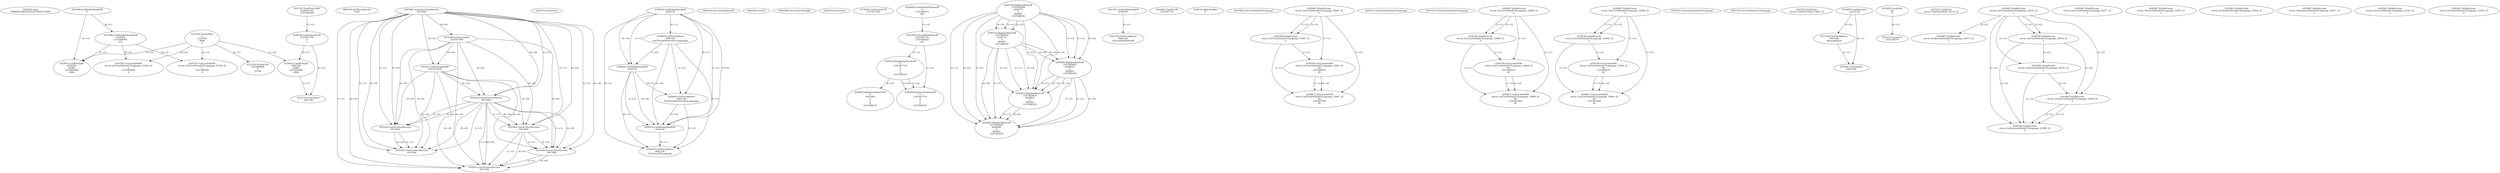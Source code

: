 // Global SCDG with merge call
digraph {
	0 [label="6850628.main
0008fdfc59d62544fccd754b827a3800"]
	1 [label="4254480.GetModuleHandleW
0"]
	2 [label="6844434.SetThreadLocale
1024"]
	3 [label="4243965.InitializeCriticalSection
6917004"]
	4 [label="4243979.GetVersion
"]
	5 [label="4244018.GetModuleHandleW
4244120"]
	6 [label="4244024.GetProcAddress
9441320
GetThreadPreferredUILanguages"]
	5 -> 6 [label="(0-->1)"]
	7 [label="4244044.GetModuleHandleW
4244120"]
	5 -> 7 [label="(1-->1)"]
	5 -> 7 [label="(0-->0)"]
	6 -> 7 [label="(1-->0)"]
	8 [label="4244050.GetProcAddress
9441320
SetThreadPreferredUILanguages"]
	5 -> 8 [label="(0-->1)"]
	6 -> 8 [label="(1-->1)"]
	7 -> 8 [label="(0-->1)"]
	9 [label="4244070.GetModuleHandleW
4244120"]
	5 -> 9 [label="(1-->1)"]
	7 -> 9 [label="(1-->1)"]
	5 -> 9 [label="(0-->0)"]
	6 -> 9 [label="(1-->0)"]
	7 -> 9 [label="(0-->0)"]
	8 -> 9 [label="(1-->0)"]
	10 [label="4244076.GetProcAddress
9441320
GetThreadUILanguage"]
	5 -> 10 [label="(0-->1)"]
	6 -> 10 [label="(1-->1)"]
	7 -> 10 [label="(0-->1)"]
	8 -> 10 [label="(1-->1)"]
	9 -> 10 [label="(0-->1)"]
	11 [label="4250188.GetSystemInfo
2147417660"]
	3 -> 11 [label="(0-->0)"]
	12 [label="6844540.GetCommandLineW
"]
	13 [label="4214413.GetStartupInfoW
2147417624"]
	3 -> 13 [label="(0-->0)"]
	11 -> 13 [label="(0-->0)"]
	14 [label="6844560.GetACP
"]
	15 [label="6844580.GetCurrentThreadId
"]
	16 [label="4250204.GetVersion
"]
	17 [label="4276690.GetVersionExW
2147417420"]
	18 [label="4243306.GetModuleFileNameW
4194304
2147408904
522"]
	1 -> 18 [label="(0-->1)"]
	19 [label="4248064.GetModuleFileNameW
0
2147408370
261"]
	20 [label="4215383.VirtualAlloc
0
1310704
4096
4"]
	21 [label="4246338.RegOpenKeyExW
2147483649
4246772
0
983065
2147408236"]
	22 [label="4246372.RegOpenKeyExW
2147483650
4246772
0
983065
2147408236"]
	21 -> 22 [label="(2-->2)"]
	21 -> 22 [label="(4-->4)"]
	21 -> 22 [label="(5-->5)"]
	23 [label="4246402.RegOpenKeyExW
2147483649
4246832
0
983065
2147408236"]
	21 -> 23 [label="(1-->1)"]
	21 -> 23 [label="(4-->4)"]
	22 -> 23 [label="(4-->4)"]
	21 -> 23 [label="(5-->5)"]
	22 -> 23 [label="(5-->5)"]
	24 [label="4246432.RegOpenKeyExW
2147483650
4246832
0
983065
2147408236"]
	22 -> 24 [label="(1-->1)"]
	23 -> 24 [label="(2-->2)"]
	21 -> 24 [label="(4-->4)"]
	22 -> 24 [label="(4-->4)"]
	23 -> 24 [label="(4-->4)"]
	21 -> 24 [label="(5-->5)"]
	22 -> 24 [label="(5-->5)"]
	23 -> 24 [label="(5-->5)"]
	25 [label="4246462.RegOpenKeyExW
2147483649
4246884
0
983065
2147408236"]
	21 -> 25 [label="(1-->1)"]
	23 -> 25 [label="(1-->1)"]
	21 -> 25 [label="(4-->4)"]
	22 -> 25 [label="(4-->4)"]
	23 -> 25 [label="(4-->4)"]
	24 -> 25 [label="(4-->4)"]
	21 -> 25 [label="(5-->5)"]
	22 -> 25 [label="(5-->5)"]
	23 -> 25 [label="(5-->5)"]
	24 -> 25 [label="(5-->5)"]
	26 [label="4245741.GetModuleHandleW
4246160"]
	27 [label="4245758.GetProcAddress
9441320
GetLongPathNameW"]
	26 -> 27 [label="(0-->1)"]
	28 [label="4245785.GetLongPathNameW
2147407710
2147406542
261"]
	19 -> 28 [label="(3-->3)"]
	29 [label="4245683.CharNextW
2147407716"]
	30 [label="4246556.RegQueryValueExW
0
2147407710
0
0
0
2147408232"]
	28 -> 30 [label="(1-->2)"]
	31 [label="4246599.RegQueryValueExW
0
2147407710
0
0
0
2147408232"]
	28 -> 31 [label="(1-->2)"]
	30 -> 31 [label="(2-->2)"]
	30 -> 31 [label="(6-->6)"]
	32 [label="4246722.RegCloseKey
0"]
	33 [label="4247883.GetUserDefaultUILanguage
"]
	34 [label="4245418.EnterCriticalSection
6917004"]
	3 -> 34 [label="(1-->1)"]
	3 -> 34 [label="(0-->0)"]
	11 -> 34 [label="(0-->0)"]
	13 -> 34 [label="(0-->0)"]
	35 [label="4245469.LeaveCriticalSection
6917004"]
	3 -> 35 [label="(1-->1)"]
	34 -> 35 [label="(1-->1)"]
	3 -> 35 [label="(0-->0)"]
	11 -> 35 [label="(0-->0)"]
	13 -> 35 [label="(0-->0)"]
	34 -> 35 [label="(0-->0)"]
	36 [label="4245487.IsValidLocale
retval_GetUserDefaultUILanguage_33067_32
2"]
	37 [label="4244766.IsValidLocale
retval_GetUserDefaultUILanguage_33067_32
2"]
	36 -> 37 [label="(1-->1)"]
	36 -> 37 [label="(2-->2)"]
	38 [label="4244794.GetLocaleInfoW
retval_GetUserDefaultUILanguage_33067_32
89
2147408070
85"]
	36 -> 38 [label="(1-->1)"]
	37 -> 38 [label="(1-->1)"]
	39 [label="4244811.GetLocaleInfoW
retval_GetUserDefaultUILanguage_33067_32
90
2147407900
85"]
	36 -> 39 [label="(1-->1)"]
	37 -> 39 [label="(1-->1)"]
	38 -> 39 [label="(1-->1)"]
	38 -> 39 [label="(4-->4)"]
	40 [label="4245525.GetSystemDefaultUILanguage
"]
	41 [label="4245552.GetSystemDefaultUILanguage
"]
	42 [label="4245487.IsValidLocale
retval_GetUserDefaultUILanguage_33068_32
2"]
	43 [label="4244766.IsValidLocale
retval_GetUserDefaultUILanguage_33068_32
2"]
	42 -> 43 [label="(1-->1)"]
	42 -> 43 [label="(2-->2)"]
	44 [label="4244794.GetLocaleInfoW
retval_GetUserDefaultUILanguage_33068_32
89
2147408070
85"]
	42 -> 44 [label="(1-->1)"]
	43 -> 44 [label="(1-->1)"]
	45 [label="4244811.GetLocaleInfoW
retval_GetUserDefaultUILanguage_33068_32
90
2147407900
85"]
	42 -> 45 [label="(1-->1)"]
	43 -> 45 [label="(1-->1)"]
	44 -> 45 [label="(1-->1)"]
	44 -> 45 [label="(4-->4)"]
	46 [label="4245487.IsValidLocale
retval_GetUserDefaultUILanguage_33069_32
2"]
	47 [label="4244766.IsValidLocale
retval_GetUserDefaultUILanguage_33069_32
2"]
	46 -> 47 [label="(1-->1)"]
	46 -> 47 [label="(2-->2)"]
	48 [label="4244794.GetLocaleInfoW
retval_GetUserDefaultUILanguage_33069_32
89
2147408070
85"]
	46 -> 48 [label="(1-->1)"]
	47 -> 48 [label="(1-->1)"]
	49 [label="4244811.GetLocaleInfoW
retval_GetUserDefaultUILanguage_33069_32
90
2147407900
85"]
	46 -> 49 [label="(1-->1)"]
	47 -> 49 [label="(1-->1)"]
	48 -> 49 [label="(1-->1)"]
	48 -> 49 [label="(4-->4)"]
	50 [label="4245454.LeaveCriticalSection
6917004"]
	3 -> 50 [label="(1-->1)"]
	34 -> 50 [label="(1-->1)"]
	3 -> 50 [label="(0-->0)"]
	11 -> 50 [label="(0-->0)"]
	13 -> 50 [label="(0-->0)"]
	34 -> 50 [label="(0-->0)"]
	51 [label="4247923.GetSystemDefaultUILanguage
"]
	52 [label="4247558.GetUserDefaultUILanguage
"]
	53 [label="4247567.GetLocaleInfoW
retval_GetUserDefaultUILanguage_33204_32
3
2147408268
4"]
	18 -> 53 [label="(0-->2)"]
	20 -> 53 [label="(4-->4)"]
	54 [label="4247247.FindFirstFileW
3224341740
2147407640"]
	55 [label="4247263.FindClose
retval_FindFirstFileW_33481_32"]
	56 [label="4248145.LoadLibraryExW
3224341740
0
2"]
	54 -> 56 [label="(1-->1)"]
	57 [label="4250073.LoadStringW
9441340
65485
2147409468
4096"]
	56 -> 57 [label="(0-->1)"]
	20 -> 57 [label="(3-->4)"]
	58 [label="4254893.LoadLibraryA
user32.dll"]
	59 [label="4255003.LocalAlloc
64
8"]
	60 [label="4255148.GetProcAddress
9441348
MessageBoxA"]
	58 -> 60 [label="(0-->1)"]
	61 [label="4244205.DeleteCriticalSection
6917004"]
	3 -> 61 [label="(1-->1)"]
	34 -> 61 [label="(1-->1)"]
	50 -> 61 [label="(1-->1)"]
	3 -> 61 [label="(0-->0)"]
	11 -> 61 [label="(0-->0)"]
	13 -> 61 [label="(0-->0)"]
	34 -> 61 [label="(0-->0)"]
	50 -> 61 [label="(0-->0)"]
	62 [label="4221262.VirtualFree
3223060480
0
32768"]
	20 -> 62 [label="(0-->1)"]
	63 [label="4255487.FreeLibrary
9441348"]
	58 -> 63 [label="(0-->1)"]
	60 -> 63 [label="(1-->1)"]
	64 [label="4255513.LocalFree
3221258256"]
	59 -> 64 [label="(0-->1)"]
	65 [label="4232770.FreeLibrary
9441340"]
	56 -> 65 [label="(0-->1)"]
	57 -> 65 [label="(1-->1)"]
	66 [label="4247263.FindClose
retval_FindFirstFileW_33214_32"]
	67 [label="4245487.IsValidLocale
retval_GetUserDefaultUILanguage_32876_32
2"]
	68 [label="4245580.EnterCriticalSection
6917004"]
	3 -> 68 [label="(1-->1)"]
	34 -> 68 [label="(1-->1)"]
	35 -> 68 [label="(1-->1)"]
	3 -> 68 [label="(0-->0)"]
	11 -> 68 [label="(0-->0)"]
	13 -> 68 [label="(0-->0)"]
	34 -> 68 [label="(0-->0)"]
	35 -> 68 [label="(0-->0)"]
	69 [label="4245621.LeaveCriticalSection
6917004"]
	3 -> 69 [label="(1-->1)"]
	34 -> 69 [label="(1-->1)"]
	35 -> 69 [label="(1-->1)"]
	68 -> 69 [label="(1-->1)"]
	3 -> 69 [label="(0-->0)"]
	11 -> 69 [label="(0-->0)"]
	13 -> 69 [label="(0-->0)"]
	34 -> 69 [label="(0-->0)"]
	35 -> 69 [label="(0-->0)"]
	68 -> 69 [label="(0-->0)"]
	70 [label="4245487.IsValidLocale
retval_GetSystemDefaultUILanguage_33477_32
2"]
	67 -> 70 [label="(2-->2)"]
	71 [label="4247567.GetLocaleInfoW
retval_GetUserDefaultUILanguage_33702_32
3
2147408268
4"]
	18 -> 71 [label="(0-->2)"]
	20 -> 71 [label="(4-->4)"]
	72 [label="4250073.LoadStringW
4194304
65485
2147409468
4096"]
	1 -> 72 [label="(0-->1)"]
	18 -> 72 [label="(1-->1)"]
	20 -> 72 [label="(3-->4)"]
	73 [label="4245487.IsValidLocale
retval_GetUserDefaultUILanguage_32877_32
2"]
	74 [label="4245487.IsValidLocale
retval_GetUserDefaultUILanguage_32878_32
2"]
	75 [label="4246635.RegQueryValueExW
0
4247000
0
0
0
2147408232"]
	30 -> 75 [label="(6-->6)"]
	76 [label="4245487.IsValidLocale
retval_GetSystemDefaultUILanguage_32916_32
2"]
	77 [label="4245487.IsValidLocale
retval_GetSystemDefaultUILanguage_32917_32
2"]
	78 [label="4245487.IsValidLocale
retval_GetUserDefaultUILanguage_33183_32
2"]
	79 [label="4245487.IsValidLocale
retval_GetUserDefaultUILanguage_33182_32
2"]
	80 [label="4244766.IsValidLocale
retval_GetUserDefaultUILanguage_32876_32
2"]
	67 -> 80 [label="(1-->1)"]
	67 -> 80 [label="(2-->2)"]
	81 [label="4244766.IsValidLocale
retval_GetSystemDefaultUILanguage_33161_32
2"]
	67 -> 81 [label="(2-->2)"]
	80 -> 81 [label="(2-->2)"]
	82 [label="4245487.IsValidLocale
retval_GetSystemDefaultUILanguage_33548_32
2"]
	67 -> 82 [label="(2-->2)"]
	80 -> 82 [label="(2-->2)"]
	81 -> 82 [label="(2-->2)"]
	83 [label="4244766.IsValidLocale
retval_GetSystemDefaultUILanguage_33548_32
2"]
	82 -> 83 [label="(1-->1)"]
	67 -> 83 [label="(2-->2)"]
	80 -> 83 [label="(2-->2)"]
	81 -> 83 [label="(2-->2)"]
	82 -> 83 [label="(2-->2)"]
}
